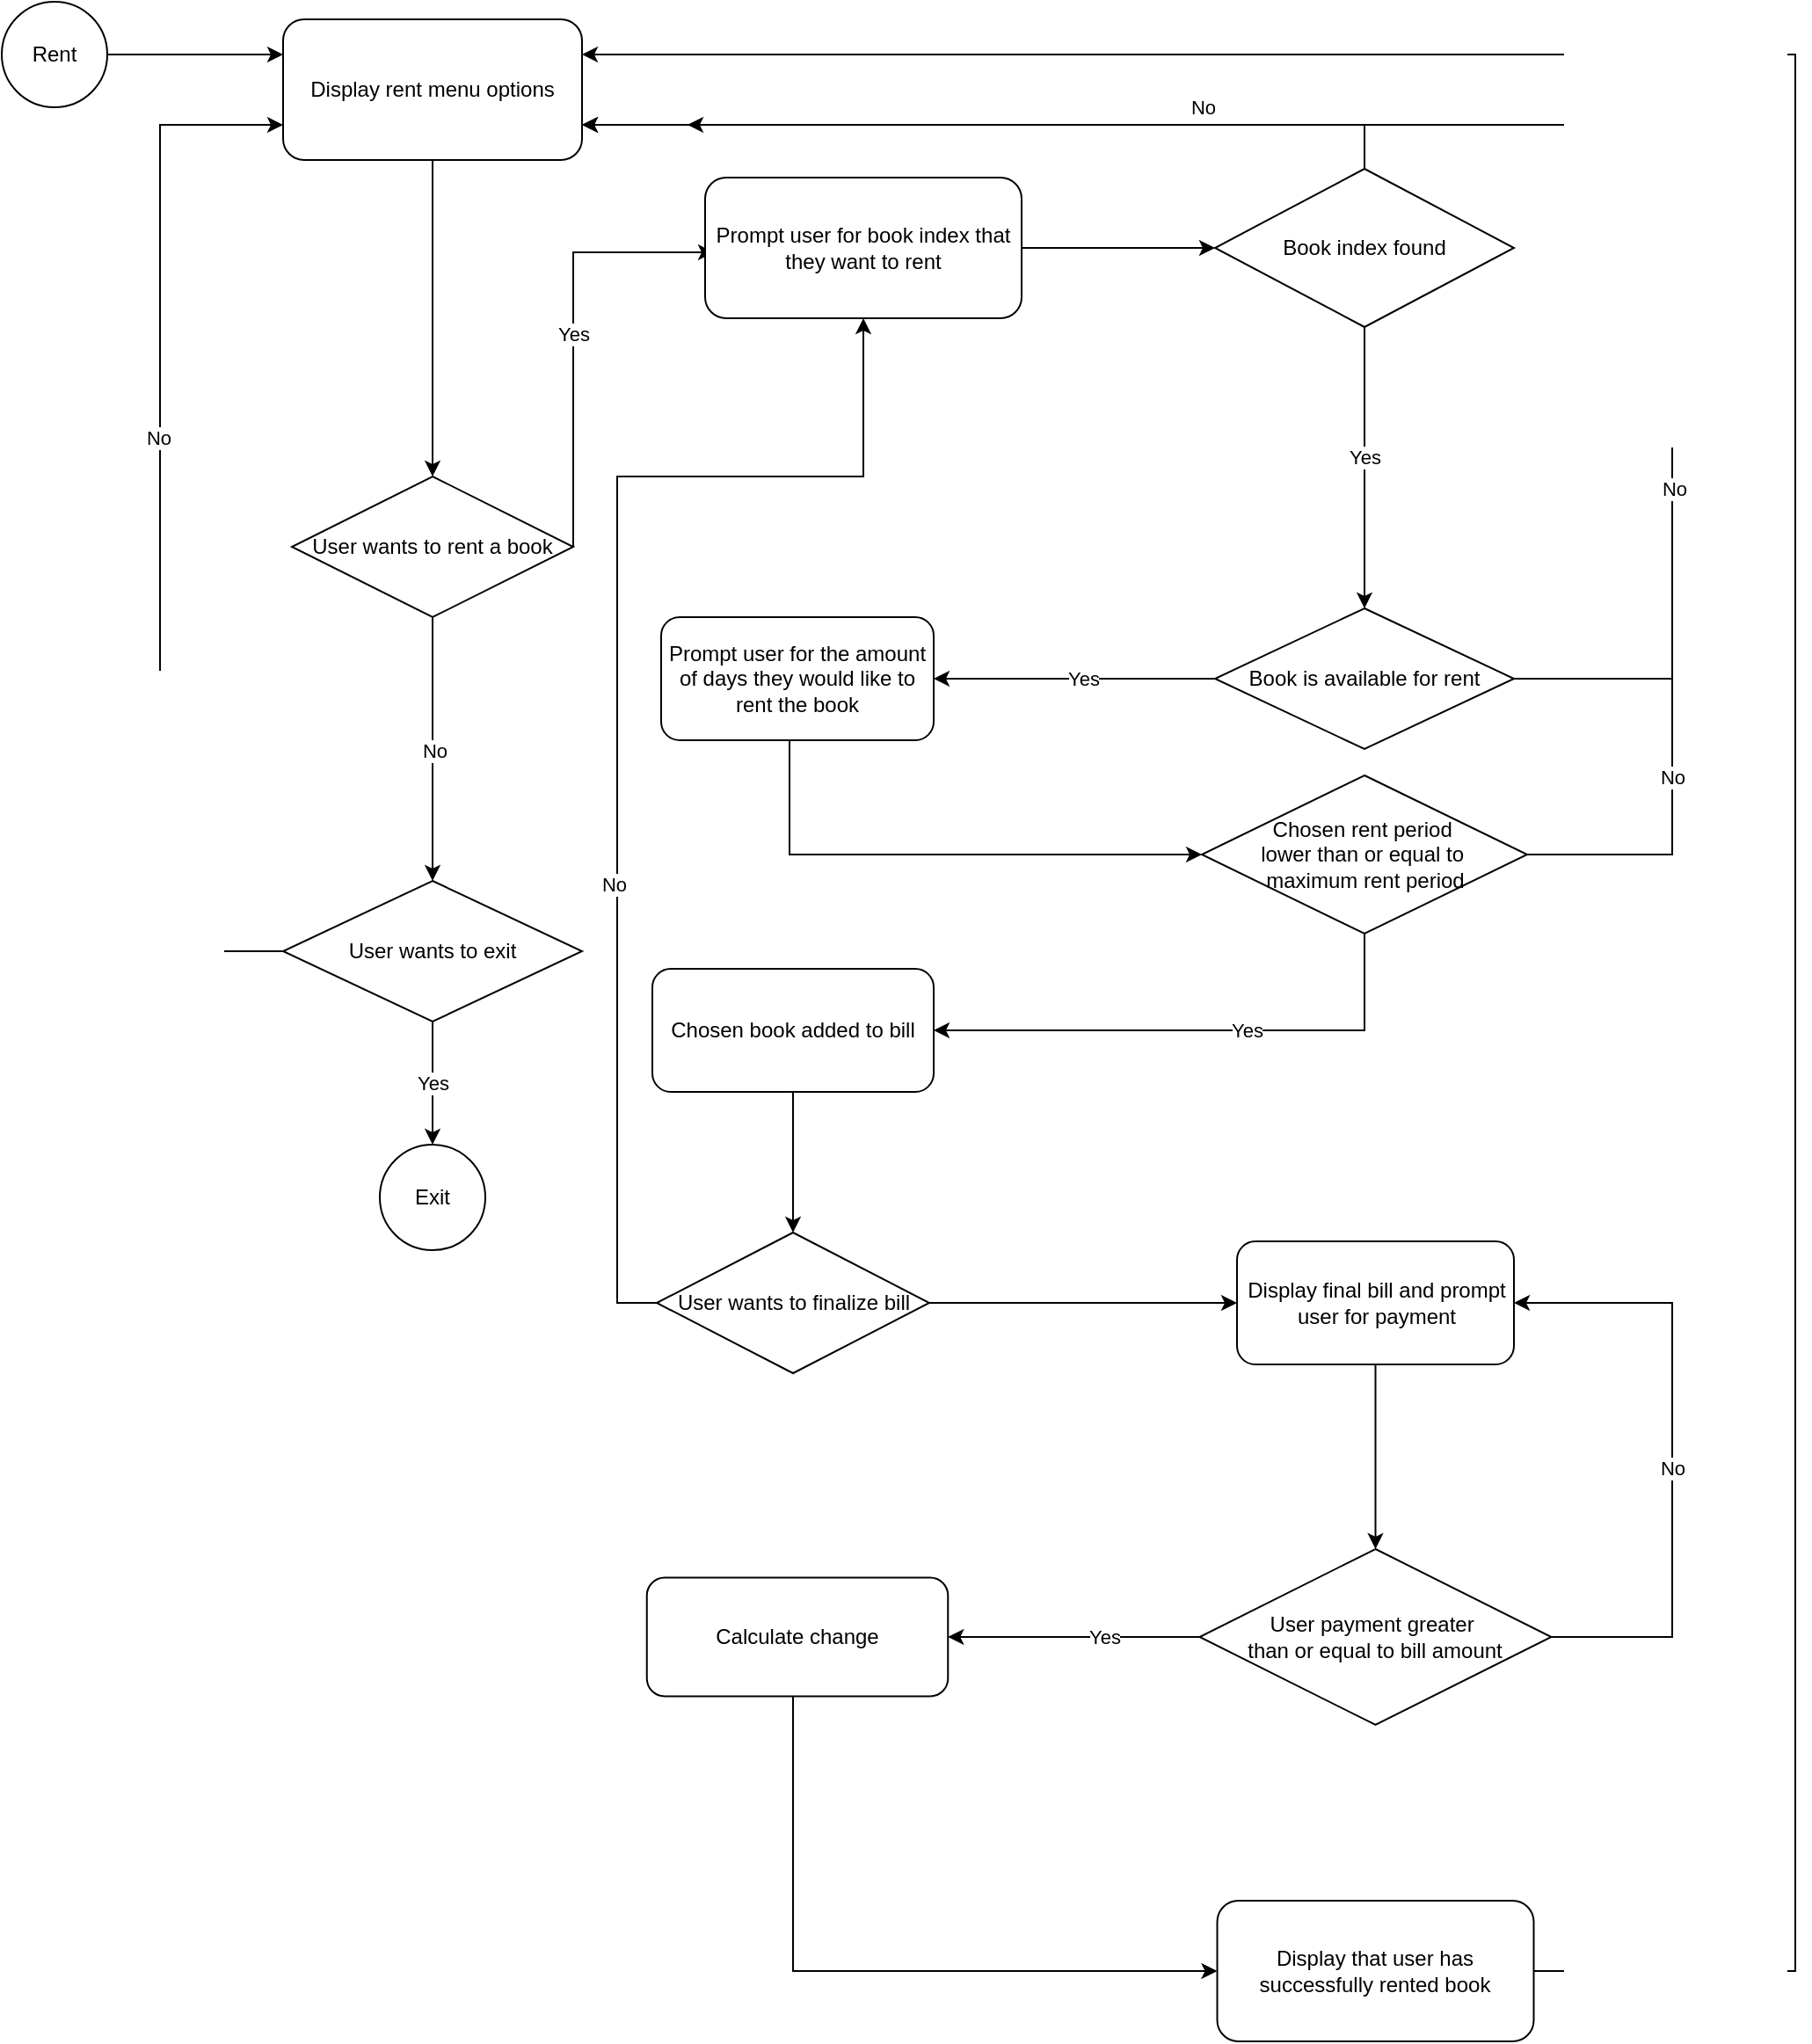 <mxfile version="24.2.8" type="device">
  <diagram name="Page-1" id="TVMnE7DYtcwOSqiMBGxv">
    <mxGraphModel dx="1628" dy="1012" grid="1" gridSize="10" guides="1" tooltips="1" connect="1" arrows="1" fold="1" page="1" pageScale="1" pageWidth="850" pageHeight="1100" math="0" shadow="0">
      <root>
        <mxCell id="0" />
        <mxCell id="1" parent="0" />
        <mxCell id="Mh70MnB431RgSZ5SsmE1-3" style="edgeStyle=orthogonalEdgeStyle;rounded=0;orthogonalLoop=1;jettySize=auto;html=1;exitX=0.5;exitY=1;exitDx=0;exitDy=0;entryX=0.5;entryY=0;entryDx=0;entryDy=0;" parent="1" source="UnbhE5AMGjcurkw-3RXu-1" target="Mh70MnB431RgSZ5SsmE1-2" edge="1">
          <mxGeometry relative="1" as="geometry">
            <mxPoint x="420" y="420" as="sourcePoint" />
            <Array as="points">
              <mxPoint x="365" y="480" />
              <mxPoint x="365" y="480" />
            </Array>
          </mxGeometry>
        </mxCell>
        <mxCell id="UnbhE5AMGjcurkw-3RXu-4" value="No" style="edgeLabel;html=1;align=center;verticalAlign=middle;resizable=0;points=[];" parent="Mh70MnB431RgSZ5SsmE1-3" connectable="0" vertex="1">
          <mxGeometry x="0.005" y="1" relative="1" as="geometry">
            <mxPoint as="offset" />
          </mxGeometry>
        </mxCell>
        <mxCell id="Mh70MnB431RgSZ5SsmE1-5" style="edgeStyle=orthogonalEdgeStyle;rounded=0;orthogonalLoop=1;jettySize=auto;html=1;entryX=0;entryY=0.75;entryDx=0;entryDy=0;" parent="1" source="Mh70MnB431RgSZ5SsmE1-2" target="Mh70MnB431RgSZ5SsmE1-19" edge="1">
          <mxGeometry relative="1" as="geometry">
            <mxPoint x="190" y="120" as="targetPoint" />
            <Array as="points">
              <mxPoint x="210" y="580" />
              <mxPoint x="210" y="110" />
            </Array>
          </mxGeometry>
        </mxCell>
        <mxCell id="Mh70MnB431RgSZ5SsmE1-6" value="No" style="edgeLabel;html=1;align=center;verticalAlign=middle;resizable=0;points=[];" parent="Mh70MnB431RgSZ5SsmE1-5" vertex="1" connectable="0">
          <mxGeometry x="0.189" y="1" relative="1" as="geometry">
            <mxPoint as="offset" />
          </mxGeometry>
        </mxCell>
        <mxCell id="UnbhE5AMGjcurkw-3RXu-5" value="Yes" style="edgeStyle=orthogonalEdgeStyle;rounded=0;orthogonalLoop=1;jettySize=auto;html=1;entryX=0.5;entryY=0;entryDx=0;entryDy=0;exitX=0.5;exitY=1;exitDx=0;exitDy=0;" parent="1" source="Mh70MnB431RgSZ5SsmE1-2" target="Ka_47N_GlWbMdm5DU1Zv-6" edge="1">
          <mxGeometry relative="1" as="geometry">
            <Array as="points">
              <mxPoint x="365" y="650" />
              <mxPoint x="365" y="650" />
            </Array>
          </mxGeometry>
        </mxCell>
        <mxCell id="Mh70MnB431RgSZ5SsmE1-2" value="User wants to exit" style="rhombus;whiteSpace=wrap;html=1;" parent="1" vertex="1">
          <mxGeometry x="280" y="540" width="170" height="80" as="geometry" />
        </mxCell>
        <mxCell id="UnbhE5AMGjcurkw-3RXu-10" style="edgeStyle=orthogonalEdgeStyle;rounded=0;orthogonalLoop=1;jettySize=auto;html=1;entryX=1;entryY=0.5;entryDx=0;entryDy=0;" parent="1" source="Mh70MnB431RgSZ5SsmE1-7" target="UnbhE5AMGjcurkw-3RXu-9" edge="1">
          <mxGeometry relative="1" as="geometry">
            <Array as="points">
              <mxPoint x="895" y="625" />
            </Array>
          </mxGeometry>
        </mxCell>
        <mxCell id="UnbhE5AMGjcurkw-3RXu-11" value="Yes" style="edgeLabel;html=1;align=center;verticalAlign=middle;resizable=0;points=[];" parent="UnbhE5AMGjcurkw-3RXu-10" connectable="0" vertex="1">
          <mxGeometry x="-0.179" relative="1" as="geometry">
            <mxPoint x="1" as="offset" />
          </mxGeometry>
        </mxCell>
        <mxCell id="Ka_47N_GlWbMdm5DU1Zv-22" style="edgeStyle=orthogonalEdgeStyle;rounded=0;orthogonalLoop=1;jettySize=auto;html=1;entryX=1;entryY=0.75;entryDx=0;entryDy=0;exitX=1;exitY=0.5;exitDx=0;exitDy=0;" edge="1" parent="1" source="Mh70MnB431RgSZ5SsmE1-7">
          <mxGeometry relative="1" as="geometry">
            <mxPoint x="1047.5" y="525" as="sourcePoint" />
            <mxPoint x="510" y="110" as="targetPoint" />
            <Array as="points">
              <mxPoint x="1070" y="525" />
              <mxPoint x="1070" y="110" />
            </Array>
          </mxGeometry>
        </mxCell>
        <mxCell id="Ka_47N_GlWbMdm5DU1Zv-23" value="No" style="edgeLabel;html=1;align=center;verticalAlign=middle;resizable=0;points=[];" vertex="1" connectable="0" parent="Ka_47N_GlWbMdm5DU1Zv-22">
          <mxGeometry x="-0.802" relative="1" as="geometry">
            <mxPoint y="-22" as="offset" />
          </mxGeometry>
        </mxCell>
        <mxCell id="Mh70MnB431RgSZ5SsmE1-7" value="Chosen rent period&amp;nbsp;&lt;div&gt;lower&amp;nbsp;&lt;span style=&quot;background-color: initial;&quot;&gt;than or equal to&amp;nbsp;&lt;/span&gt;&lt;div&gt;&lt;div&gt;maximum rent period&lt;/div&gt;&lt;/div&gt;&lt;/div&gt;" style="rhombus;whiteSpace=wrap;html=1;" parent="1" vertex="1">
          <mxGeometry x="802.5" y="480" width="185" height="90" as="geometry" />
        </mxCell>
        <mxCell id="UnbhE5AMGjcurkw-3RXu-15" style="edgeStyle=orthogonalEdgeStyle;rounded=0;orthogonalLoop=1;jettySize=auto;html=1;entryX=1;entryY=0.5;entryDx=0;entryDy=0;exitX=0;exitY=0.5;exitDx=0;exitDy=0;" parent="1" source="Mh70MnB431RgSZ5SsmE1-15" target="Mh70MnB431RgSZ5SsmE1-37" edge="1">
          <mxGeometry relative="1" as="geometry">
            <Array as="points">
              <mxPoint x="730" y="970" />
              <mxPoint x="730" y="970" />
            </Array>
          </mxGeometry>
        </mxCell>
        <mxCell id="Ka_47N_GlWbMdm5DU1Zv-37" value="Yes" style="edgeLabel;html=1;align=center;verticalAlign=middle;resizable=0;points=[];" vertex="1" connectable="0" parent="UnbhE5AMGjcurkw-3RXu-15">
          <mxGeometry x="-0.236" relative="1" as="geometry">
            <mxPoint as="offset" />
          </mxGeometry>
        </mxCell>
        <mxCell id="Ka_47N_GlWbMdm5DU1Zv-35" style="edgeStyle=orthogonalEdgeStyle;rounded=0;orthogonalLoop=1;jettySize=auto;html=1;entryX=1;entryY=0.5;entryDx=0;entryDy=0;" edge="1" parent="1" source="Mh70MnB431RgSZ5SsmE1-15" target="Ka_47N_GlWbMdm5DU1Zv-30">
          <mxGeometry relative="1" as="geometry">
            <Array as="points">
              <mxPoint x="1070" y="970" />
              <mxPoint x="1070" y="780" />
            </Array>
          </mxGeometry>
        </mxCell>
        <mxCell id="Ka_47N_GlWbMdm5DU1Zv-36" value="No" style="edgeLabel;html=1;align=center;verticalAlign=middle;resizable=0;points=[];" vertex="1" connectable="0" parent="Ka_47N_GlWbMdm5DU1Zv-35">
          <mxGeometry x="-0.055" relative="1" as="geometry">
            <mxPoint as="offset" />
          </mxGeometry>
        </mxCell>
        <mxCell id="Mh70MnB431RgSZ5SsmE1-15" value="User payment greater&amp;nbsp;&lt;div&gt;than or equal to bill amount&lt;/div&gt;" style="rhombus;whiteSpace=wrap;html=1;" parent="1" vertex="1">
          <mxGeometry x="801.25" y="920" width="200" height="100" as="geometry" />
        </mxCell>
        <mxCell id="Ka_47N_GlWbMdm5DU1Zv-4" style="edgeStyle=orthogonalEdgeStyle;rounded=0;orthogonalLoop=1;jettySize=auto;html=1;entryX=0.5;entryY=0;entryDx=0;entryDy=0;" edge="1" parent="1" source="Mh70MnB431RgSZ5SsmE1-19" target="UnbhE5AMGjcurkw-3RXu-1">
          <mxGeometry relative="1" as="geometry" />
        </mxCell>
        <mxCell id="Mh70MnB431RgSZ5SsmE1-19" value="Display rent menu options" style="rounded=1;whiteSpace=wrap;html=1;" parent="1" vertex="1">
          <mxGeometry x="280" y="50" width="170" height="80" as="geometry" />
        </mxCell>
        <mxCell id="Ka_47N_GlWbMdm5DU1Zv-5" style="edgeStyle=orthogonalEdgeStyle;rounded=0;orthogonalLoop=1;jettySize=auto;html=1;entryX=0;entryY=0.25;entryDx=0;entryDy=0;" edge="1" parent="1" source="Mh70MnB431RgSZ5SsmE1-22" target="Mh70MnB431RgSZ5SsmE1-19">
          <mxGeometry relative="1" as="geometry">
            <Array as="points">
              <mxPoint x="240" y="70" />
              <mxPoint x="240" y="70" />
            </Array>
          </mxGeometry>
        </mxCell>
        <mxCell id="Mh70MnB431RgSZ5SsmE1-22" value="Rent" style="ellipse;whiteSpace=wrap;html=1;" parent="1" vertex="1">
          <mxGeometry x="120" y="40" width="60" height="60" as="geometry" />
        </mxCell>
        <mxCell id="Ka_47N_GlWbMdm5DU1Zv-39" style="edgeStyle=orthogonalEdgeStyle;rounded=0;orthogonalLoop=1;jettySize=auto;html=1;entryX=0;entryY=0.5;entryDx=0;entryDy=0;" edge="1" parent="1" source="Mh70MnB431RgSZ5SsmE1-37" target="Ka_47N_GlWbMdm5DU1Zv-38">
          <mxGeometry relative="1" as="geometry">
            <Array as="points">
              <mxPoint x="570" y="1160" />
            </Array>
          </mxGeometry>
        </mxCell>
        <mxCell id="Mh70MnB431RgSZ5SsmE1-37" value="Calculate change" style="rounded=1;whiteSpace=wrap;html=1;" parent="1" vertex="1">
          <mxGeometry x="486.88" y="936.25" width="171.25" height="67.5" as="geometry" />
        </mxCell>
        <mxCell id="Ka_47N_GlWbMdm5DU1Zv-8" style="edgeStyle=orthogonalEdgeStyle;rounded=0;orthogonalLoop=1;jettySize=auto;html=1;entryX=0;entryY=0.5;entryDx=0;entryDy=0;" edge="1" parent="1">
          <mxGeometry relative="1" as="geometry">
            <mxPoint x="445" y="350" as="sourcePoint" />
            <mxPoint x="525" y="182.5" as="targetPoint" />
            <Array as="points">
              <mxPoint x="445" y="182.5" />
            </Array>
          </mxGeometry>
        </mxCell>
        <mxCell id="Ka_47N_GlWbMdm5DU1Zv-26" value="Yes" style="edgeLabel;html=1;align=center;verticalAlign=middle;resizable=0;points=[];" vertex="1" connectable="0" parent="Ka_47N_GlWbMdm5DU1Zv-8">
          <mxGeometry x="-0.022" relative="1" as="geometry">
            <mxPoint as="offset" />
          </mxGeometry>
        </mxCell>
        <mxCell id="UnbhE5AMGjcurkw-3RXu-1" value="User wants to rent a book" style="rhombus;whiteSpace=wrap;html=1;" parent="1" vertex="1">
          <mxGeometry x="285" y="310" width="160" height="80" as="geometry" />
        </mxCell>
        <mxCell id="UnbhE5AMGjcurkw-3RXu-12" style="edgeStyle=orthogonalEdgeStyle;rounded=0;orthogonalLoop=1;jettySize=auto;html=1;exitX=0.5;exitY=1;exitDx=0;exitDy=0;" parent="1" source="UnbhE5AMGjcurkw-3RXu-9" target="Ka_47N_GlWbMdm5DU1Zv-27" edge="1">
          <mxGeometry relative="1" as="geometry">
            <Array as="points" />
            <mxPoint x="570" y="740" as="targetPoint" />
          </mxGeometry>
        </mxCell>
        <mxCell id="UnbhE5AMGjcurkw-3RXu-9" value="Chosen book added to bill" style="rounded=1;whiteSpace=wrap;html=1;" parent="1" vertex="1">
          <mxGeometry x="490" y="590" width="160" height="70" as="geometry" />
        </mxCell>
        <mxCell id="Ka_47N_GlWbMdm5DU1Zv-6" value="Exit" style="ellipse;whiteSpace=wrap;html=1;" vertex="1" parent="1">
          <mxGeometry x="335" y="690" width="60" height="60" as="geometry" />
        </mxCell>
        <mxCell id="Ka_47N_GlWbMdm5DU1Zv-10" style="edgeStyle=orthogonalEdgeStyle;rounded=0;orthogonalLoop=1;jettySize=auto;html=1;entryX=0;entryY=0.5;entryDx=0;entryDy=0;" edge="1" parent="1" source="Ka_47N_GlWbMdm5DU1Zv-7" target="Ka_47N_GlWbMdm5DU1Zv-9">
          <mxGeometry relative="1" as="geometry" />
        </mxCell>
        <mxCell id="Ka_47N_GlWbMdm5DU1Zv-7" value="Prompt user for book index that they want to rent" style="rounded=1;whiteSpace=wrap;html=1;" vertex="1" parent="1">
          <mxGeometry x="520" y="140" width="180" height="80" as="geometry" />
        </mxCell>
        <mxCell id="Ka_47N_GlWbMdm5DU1Zv-11" style="edgeStyle=orthogonalEdgeStyle;rounded=0;orthogonalLoop=1;jettySize=auto;html=1;exitX=0.5;exitY=0;exitDx=0;exitDy=0;entryX=1;entryY=0.75;entryDx=0;entryDy=0;" edge="1" parent="1" source="Ka_47N_GlWbMdm5DU1Zv-9" target="Mh70MnB431RgSZ5SsmE1-19">
          <mxGeometry relative="1" as="geometry" />
        </mxCell>
        <mxCell id="Ka_47N_GlWbMdm5DU1Zv-12" value="No" style="edgeLabel;html=1;align=center;verticalAlign=middle;resizable=0;points=[];" vertex="1" connectable="0" parent="Ka_47N_GlWbMdm5DU1Zv-11">
          <mxGeometry x="0.06" y="-1" relative="1" as="geometry">
            <mxPoint x="132" y="-9" as="offset" />
          </mxGeometry>
        </mxCell>
        <mxCell id="Ka_47N_GlWbMdm5DU1Zv-13" style="edgeStyle=orthogonalEdgeStyle;rounded=0;orthogonalLoop=1;jettySize=auto;html=1;entryX=0.5;entryY=0;entryDx=0;entryDy=0;" edge="1" parent="1" source="Ka_47N_GlWbMdm5DU1Zv-9" target="Ka_47N_GlWbMdm5DU1Zv-14">
          <mxGeometry relative="1" as="geometry">
            <mxPoint x="895" y="330" as="targetPoint" />
          </mxGeometry>
        </mxCell>
        <mxCell id="Ka_47N_GlWbMdm5DU1Zv-17" value="Yes" style="edgeLabel;html=1;align=center;verticalAlign=middle;resizable=0;points=[];" vertex="1" connectable="0" parent="Ka_47N_GlWbMdm5DU1Zv-13">
          <mxGeometry x="-0.073" relative="1" as="geometry">
            <mxPoint as="offset" />
          </mxGeometry>
        </mxCell>
        <mxCell id="Ka_47N_GlWbMdm5DU1Zv-9" value="Book index found" style="rhombus;whiteSpace=wrap;html=1;" vertex="1" parent="1">
          <mxGeometry x="810" y="135" width="170" height="90" as="geometry" />
        </mxCell>
        <mxCell id="Ka_47N_GlWbMdm5DU1Zv-15" style="edgeStyle=orthogonalEdgeStyle;rounded=0;orthogonalLoop=1;jettySize=auto;html=1;entryX=1;entryY=0.75;entryDx=0;entryDy=0;exitX=1;exitY=0.5;exitDx=0;exitDy=0;" edge="1" parent="1" source="Ka_47N_GlWbMdm5DU1Zv-14" target="Mh70MnB431RgSZ5SsmE1-19">
          <mxGeometry relative="1" as="geometry">
            <Array as="points">
              <mxPoint x="1070" y="425" />
              <mxPoint x="1070" y="110" />
            </Array>
          </mxGeometry>
        </mxCell>
        <mxCell id="Ka_47N_GlWbMdm5DU1Zv-16" value="No" style="edgeLabel;html=1;align=center;verticalAlign=middle;resizable=0;points=[];" vertex="1" connectable="0" parent="Ka_47N_GlWbMdm5DU1Zv-15">
          <mxGeometry x="-0.613" y="-1" relative="1" as="geometry">
            <mxPoint as="offset" />
          </mxGeometry>
        </mxCell>
        <mxCell id="Ka_47N_GlWbMdm5DU1Zv-19" style="edgeStyle=orthogonalEdgeStyle;rounded=0;orthogonalLoop=1;jettySize=auto;html=1;entryX=1;entryY=0.5;entryDx=0;entryDy=0;" edge="1" parent="1" source="Ka_47N_GlWbMdm5DU1Zv-14" target="Ka_47N_GlWbMdm5DU1Zv-18">
          <mxGeometry relative="1" as="geometry">
            <mxPoint x="690" y="370" as="targetPoint" />
          </mxGeometry>
        </mxCell>
        <mxCell id="Ka_47N_GlWbMdm5DU1Zv-20" value="Yes" style="edgeLabel;html=1;align=center;verticalAlign=middle;resizable=0;points=[];" vertex="1" connectable="0" parent="Ka_47N_GlWbMdm5DU1Zv-19">
          <mxGeometry x="-0.209" y="2" relative="1" as="geometry">
            <mxPoint x="-12" y="-2" as="offset" />
          </mxGeometry>
        </mxCell>
        <mxCell id="Ka_47N_GlWbMdm5DU1Zv-14" value="Book is available for rent" style="rhombus;whiteSpace=wrap;html=1;" vertex="1" parent="1">
          <mxGeometry x="810" y="385" width="170" height="80" as="geometry" />
        </mxCell>
        <mxCell id="Ka_47N_GlWbMdm5DU1Zv-21" style="edgeStyle=orthogonalEdgeStyle;rounded=0;orthogonalLoop=1;jettySize=auto;html=1;entryX=0;entryY=0.5;entryDx=0;entryDy=0;exitX=0.5;exitY=1;exitDx=0;exitDy=0;" edge="1" parent="1" source="Ka_47N_GlWbMdm5DU1Zv-18" target="Mh70MnB431RgSZ5SsmE1-7">
          <mxGeometry relative="1" as="geometry">
            <Array as="points">
              <mxPoint x="568" y="525" />
            </Array>
          </mxGeometry>
        </mxCell>
        <mxCell id="Ka_47N_GlWbMdm5DU1Zv-18" value="Prompt user for the amount of days they would like to rent the book" style="rounded=1;whiteSpace=wrap;html=1;" vertex="1" parent="1">
          <mxGeometry x="495" y="390" width="155" height="70" as="geometry" />
        </mxCell>
        <mxCell id="Ka_47N_GlWbMdm5DU1Zv-28" style="edgeStyle=orthogonalEdgeStyle;rounded=0;orthogonalLoop=1;jettySize=auto;html=1;entryX=0.5;entryY=1;entryDx=0;entryDy=0;" edge="1" parent="1" source="Ka_47N_GlWbMdm5DU1Zv-27" target="Ka_47N_GlWbMdm5DU1Zv-7">
          <mxGeometry relative="1" as="geometry">
            <Array as="points">
              <mxPoint x="470" y="780" />
              <mxPoint x="470" y="310" />
              <mxPoint x="610" y="310" />
            </Array>
          </mxGeometry>
        </mxCell>
        <mxCell id="Ka_47N_GlWbMdm5DU1Zv-29" value="No" style="edgeLabel;html=1;align=center;verticalAlign=middle;resizable=0;points=[];" vertex="1" connectable="0" parent="Ka_47N_GlWbMdm5DU1Zv-28">
          <mxGeometry x="-0.277" y="2" relative="1" as="geometry">
            <mxPoint as="offset" />
          </mxGeometry>
        </mxCell>
        <mxCell id="Ka_47N_GlWbMdm5DU1Zv-31" style="edgeStyle=orthogonalEdgeStyle;rounded=0;orthogonalLoop=1;jettySize=auto;html=1;entryX=0;entryY=0.5;entryDx=0;entryDy=0;" edge="1" parent="1" source="Ka_47N_GlWbMdm5DU1Zv-27" target="Ka_47N_GlWbMdm5DU1Zv-30">
          <mxGeometry relative="1" as="geometry" />
        </mxCell>
        <mxCell id="Ka_47N_GlWbMdm5DU1Zv-27" value="User wants to finalize bill" style="rhombus;whiteSpace=wrap;html=1;" vertex="1" parent="1">
          <mxGeometry x="492.5" y="740" width="155" height="80" as="geometry" />
        </mxCell>
        <mxCell id="Ka_47N_GlWbMdm5DU1Zv-32" style="edgeStyle=orthogonalEdgeStyle;rounded=0;orthogonalLoop=1;jettySize=auto;html=1;entryX=0.5;entryY=0;entryDx=0;entryDy=0;" edge="1" parent="1" source="Ka_47N_GlWbMdm5DU1Zv-30" target="Mh70MnB431RgSZ5SsmE1-15">
          <mxGeometry relative="1" as="geometry" />
        </mxCell>
        <mxCell id="Ka_47N_GlWbMdm5DU1Zv-30" value="Display final bill and prompt user for payment" style="rounded=1;whiteSpace=wrap;html=1;" vertex="1" parent="1">
          <mxGeometry x="822.5" y="745" width="157.5" height="70" as="geometry" />
        </mxCell>
        <mxCell id="Ka_47N_GlWbMdm5DU1Zv-40" style="edgeStyle=orthogonalEdgeStyle;rounded=0;orthogonalLoop=1;jettySize=auto;html=1;entryX=1;entryY=0.25;entryDx=0;entryDy=0;" edge="1" parent="1" source="Ka_47N_GlWbMdm5DU1Zv-38" target="Mh70MnB431RgSZ5SsmE1-19">
          <mxGeometry relative="1" as="geometry">
            <Array as="points">
              <mxPoint x="1140" y="1160" />
              <mxPoint x="1140" y="70" />
            </Array>
          </mxGeometry>
        </mxCell>
        <mxCell id="Ka_47N_GlWbMdm5DU1Zv-38" value="Display that user has successfully rented book" style="rounded=1;whiteSpace=wrap;html=1;" vertex="1" parent="1">
          <mxGeometry x="811.25" y="1120" width="180" height="80" as="geometry" />
        </mxCell>
      </root>
    </mxGraphModel>
  </diagram>
</mxfile>
